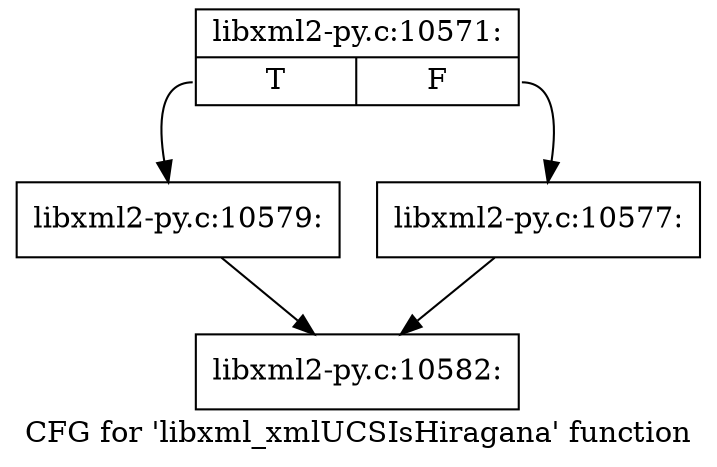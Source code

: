 digraph "CFG for 'libxml_xmlUCSIsHiragana' function" {
	label="CFG for 'libxml_xmlUCSIsHiragana' function";

	Node0x40ec490 [shape=record,label="{libxml2-py.c:10571:|{<s0>T|<s1>F}}"];
	Node0x40ec490:s0 -> Node0x40f0360;
	Node0x40ec490:s1 -> Node0x40f0310;
	Node0x40f0310 [shape=record,label="{libxml2-py.c:10577:}"];
	Node0x40f0310 -> Node0x40edf60;
	Node0x40f0360 [shape=record,label="{libxml2-py.c:10579:}"];
	Node0x40f0360 -> Node0x40edf60;
	Node0x40edf60 [shape=record,label="{libxml2-py.c:10582:}"];
}
